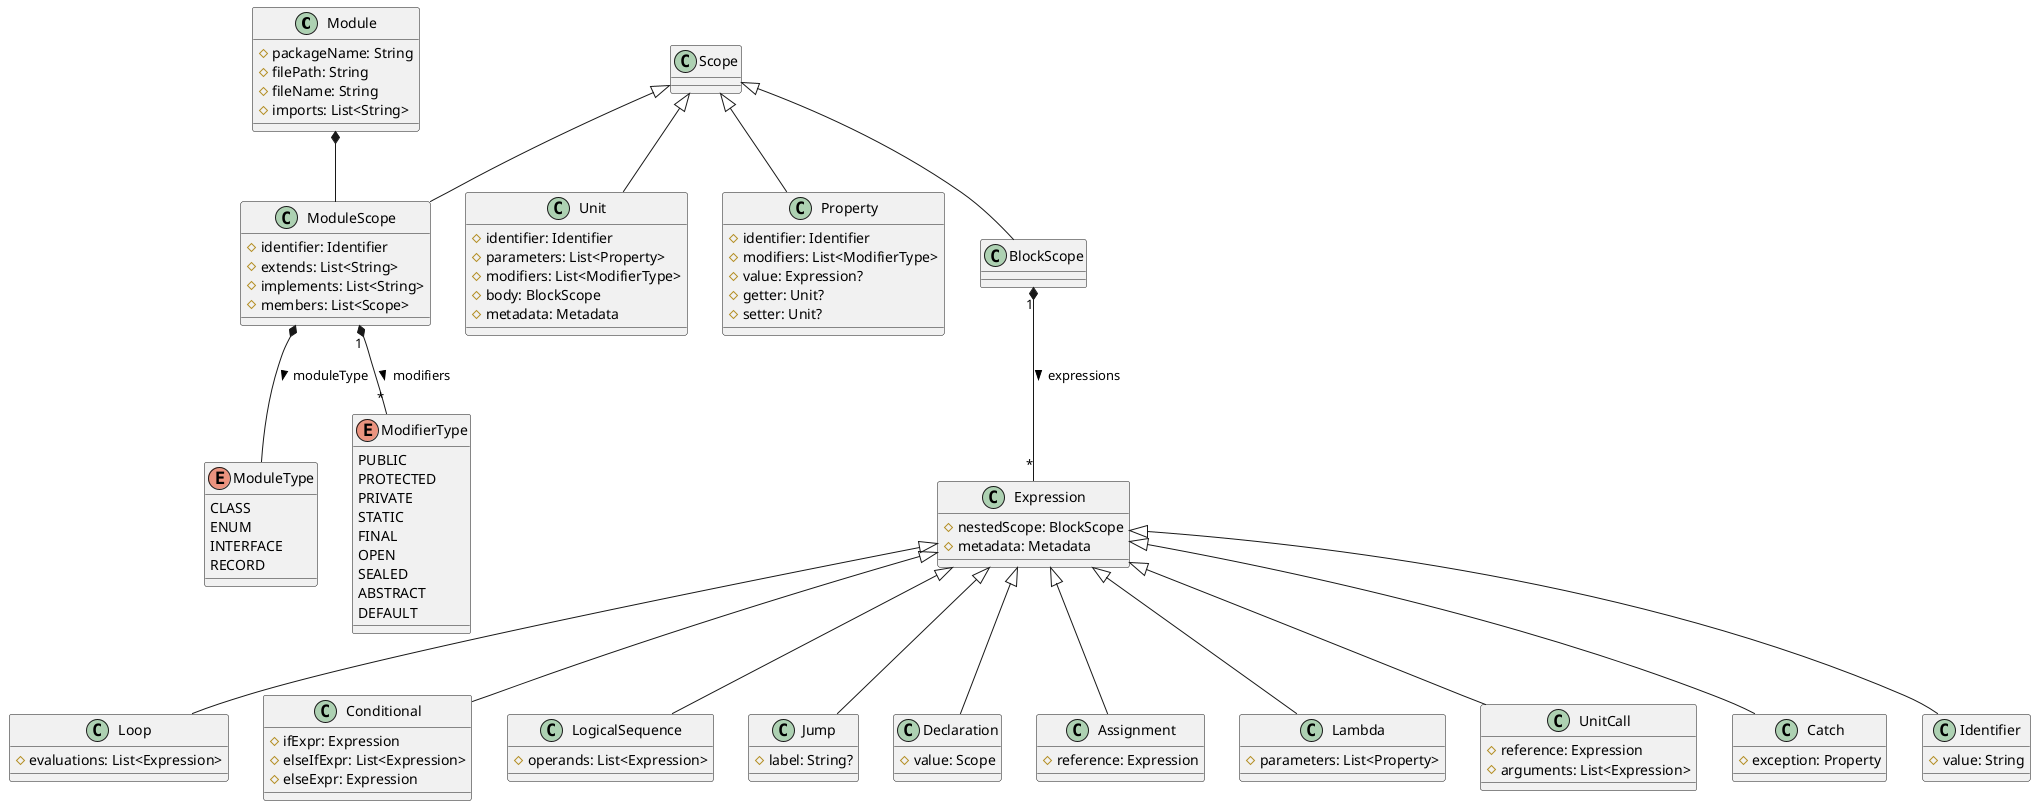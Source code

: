 @startuml
class Module
class Scope
class ModuleScope
class Unit
class Property
class Expression
class BlockScope

class Loop
class Conditional
class LogicalSequence
class Jump
class Declaration
class Assignment
class Lambda
class UnitCall

enum ModuleType {
    CLASS
    ENUM
    INTERFACE
    RECORD
}

enum ModifierType {
    PUBLIC
    PROTECTED
    PRIVATE
    STATIC
    FINAL
    OPEN
    SEALED
    ABSTRACT
    DEFAULT
}

Module : # packageName: String
Module : # filePath: String
Module : # fileName: String
Module : # imports: List<String>
Module *-- ModuleScope

Scope <|-- ModuleScope
Scope <|-- Unit
Scope <|-- Property
Scope <|-- BlockScope

ModuleScope : # identifier: Identifier
ModuleScope : # extends: List<String>
ModuleScope : # implements: List<String>
ModuleScope : # members: List<Scope>
ModuleScope "1" *-- "*" ModifierType : modifiers >
ModuleScope *-- ModuleType : moduleType >

Unit : # identifier: Identifier
Unit : # parameters: List<Property>
Unit : # modifiers: List<ModifierType>
Unit : # body: BlockScope
Unit : # metadata: Metadata

Property : # identifier: Identifier
Property : # modifiers: List<ModifierType>
Property : # value: Expression?
Property : # getter: Unit?
Property : # setter: Unit?

BlockScope "1" *-- "*" Expression : expressions >

Expression : # nestedScope: BlockScope
Expression : # metadata: Metadata

Expression <|-- Loop
Expression <|-- Conditional
Expression <|-- LogicalSequence
Expression <|-- Jump
Expression <|-- Declaration
Expression <|-- Assignment
Expression <|-- Lambda
Expression <|-- UnitCall
Expression <|-- Catch
Expression <|-- Identifier

Identifier : # value: String

Catch : # exception: Property

Loop : # evaluations: List<Expression>

Conditional : # ifExpr: Expression
Conditional : # elseIfExpr: List<Expression>
Conditional : # elseExpr: Expression

LogicalSequence : # operands: List<Expression>

Jump : # label: String?

Lambda : # parameters: List<Property>

UnitCall : # reference: Expression
UnitCall : # arguments: List<Expression>

Declaration : # value: Scope

Assignment : # reference: Expression

@enduml